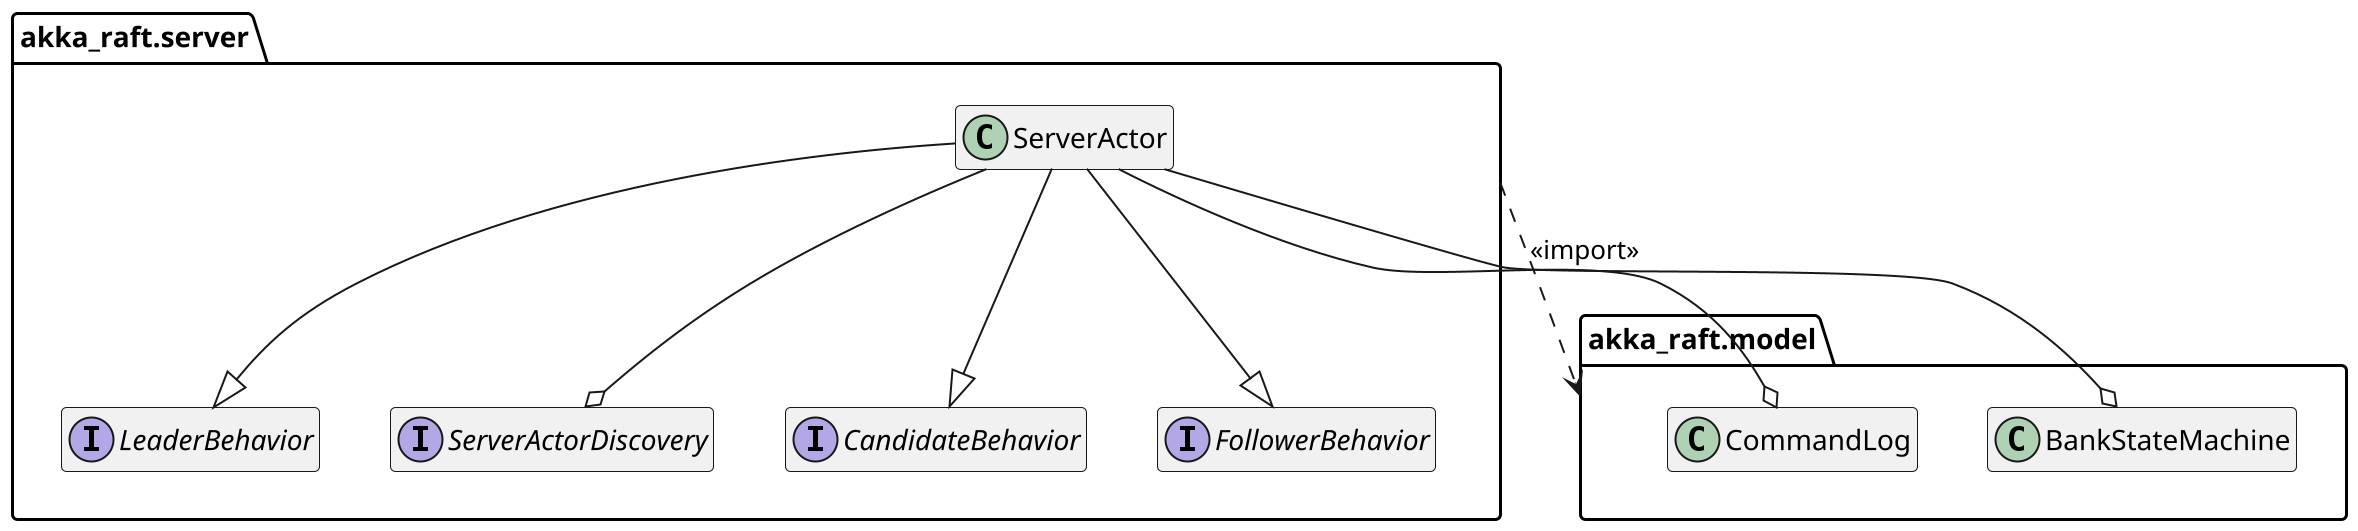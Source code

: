 @startuml

scale 2

hide fields
hide members

package akka_raft.server as server{
  interface CandidateBehavior{
    #candidateBehaviour()
  }
  interface FollowerBehavior{
    #followerBehaviour()
  }
  interface LeaderBehavior{
    #leaderBehaviour()
  }
  interface ServerActorDiscovery{
    #clusterDiscoveryBehaviour()
  }
  class ServerActor
}


package akka_raft.model as model{
  class BankStateMachine
  class CommandLog
}

ServerActor --|> CandidateBehavior
ServerActor --|> FollowerBehavior
ServerActor --|> LeaderBehavior

ServerActor --o ServerActorDiscovery

ServerActor -d-o BankStateMachine
ServerActor -d-o CommandLog

 server ..> model:<<import>>


@enduml